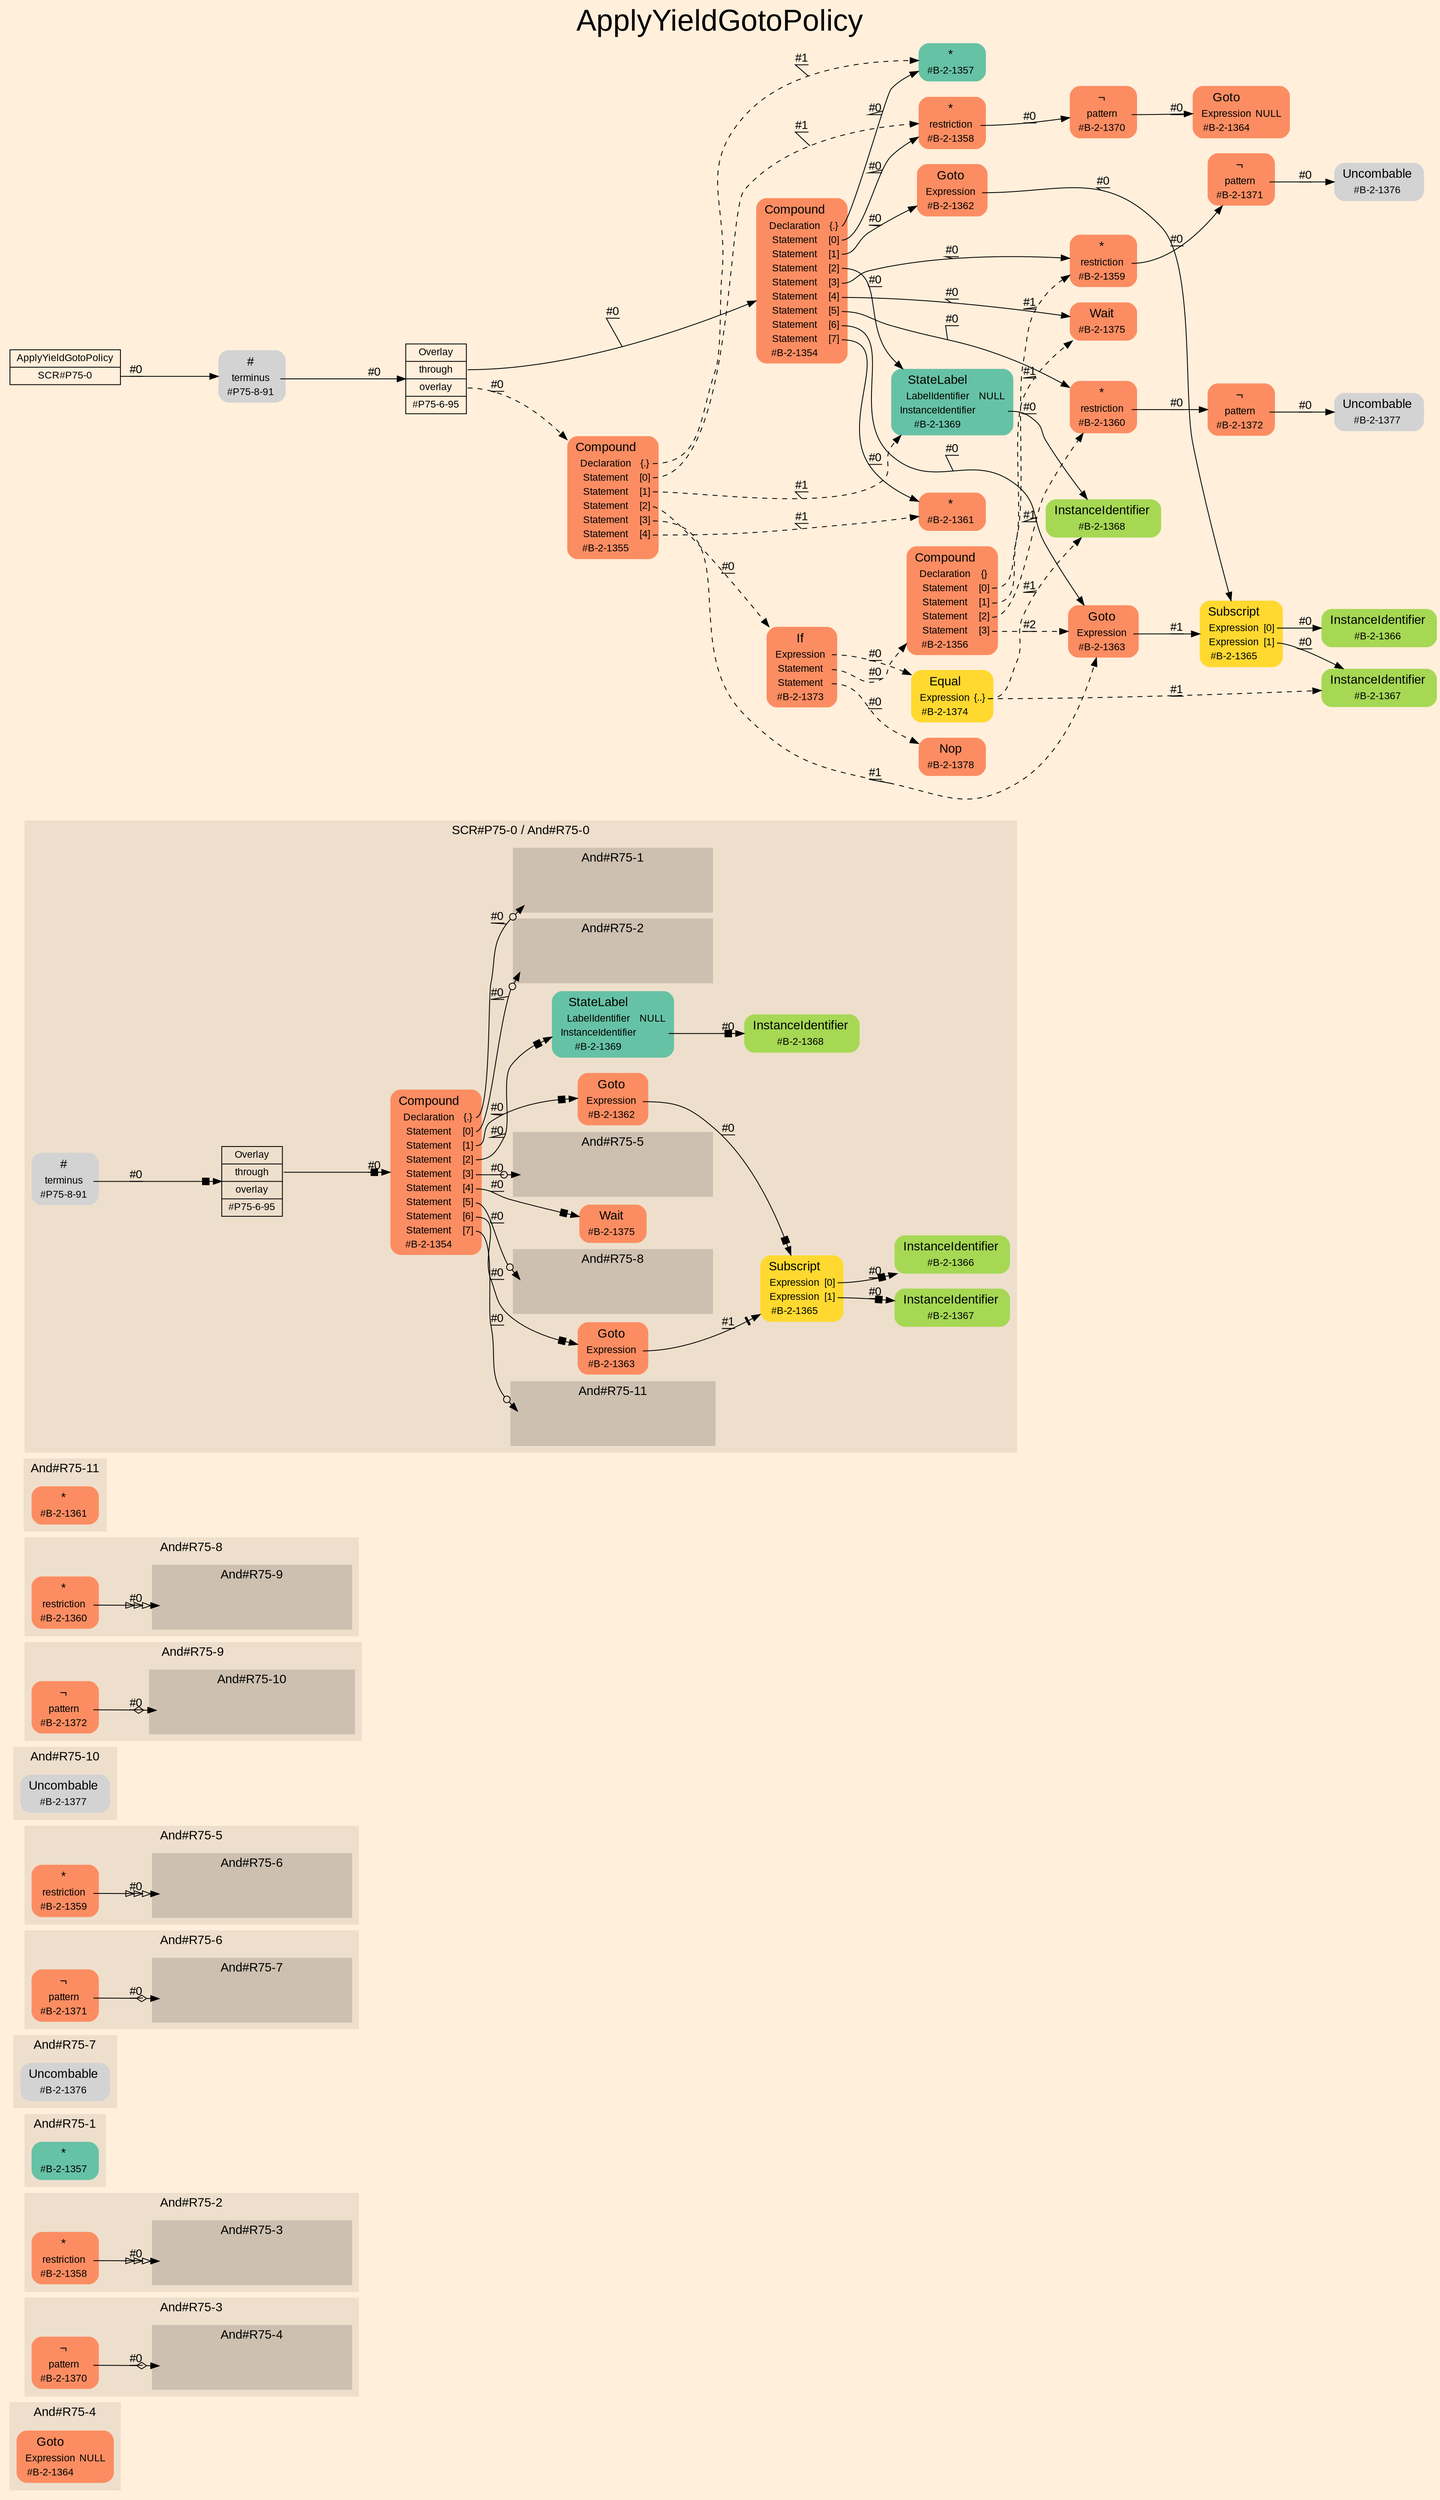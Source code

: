 digraph "ApplyYieldGotoPolicy" {
label = "ApplyYieldGotoPolicy"
labelloc = t
fontsize = "36"
graph [
    rankdir = "LR"
    ranksep = 0.3
    bgcolor = antiquewhite1
    color = black
    fontcolor = black
    fontname = "Arial"
];
node [
    fontname = "Arial"
];
edge [
    fontname = "Arial"
];

// -------------------- figure And#R75-4 --------------------
// -------- region And#R75-4 ----------
subgraph "clusterAnd#R75-4" {
    label = "And#R75-4"
    style = "filled"
    color = antiquewhite2
    fontsize = "15"
    // -------- block And#R75-4/#B-2-1364 ----------
    "And#R75-4/#B-2-1364" [
        shape = "plaintext"
        fillcolor = "/set28/2"
        label = <<TABLE BORDER="0" CELLBORDER="0" CELLSPACING="0">
         <TR><TD><FONT POINT-SIZE="15.0">Goto</FONT></TD><TD></TD></TR>
         <TR><TD>Expression</TD><TD PORT="port0">NULL</TD></TR>
         <TR><TD>#B-2-1364</TD><TD PORT="port1"></TD></TR>
        </TABLE>>
        style = "rounded,filled"
        fontsize = "12"
    ];
    
}


// -------------------- figure And#R75-3 --------------------
// -------- region And#R75-3 ----------
subgraph "clusterAnd#R75-3" {
    label = "And#R75-3"
    style = "filled"
    color = antiquewhite2
    fontsize = "15"
    // -------- block And#R75-3/#B-2-1370 ----------
    "And#R75-3/#B-2-1370" [
        shape = "plaintext"
        fillcolor = "/set28/2"
        label = <<TABLE BORDER="0" CELLBORDER="0" CELLSPACING="0">
         <TR><TD><FONT POINT-SIZE="15.0">¬</FONT></TD><TD></TD></TR>
         <TR><TD>pattern</TD><TD PORT="port0"></TD></TR>
         <TR><TD>#B-2-1370</TD><TD PORT="port1"></TD></TR>
        </TABLE>>
        style = "rounded,filled"
        fontsize = "12"
    ];
    
    "And#R75-3/#B-2-1370":port0 -> "And#R75-3/And#R75-4/#B-2-1364" [
        arrowhead="normalnoneodiamond"
        label = "#0"
        decorate = true
        color = black
        fontcolor = black
    ];
    
    // -------- region And#R75-3/And#R75-4 ----------
    subgraph "clusterAnd#R75-3/And#R75-4" {
        label = "And#R75-4"
        style = "filled"
        color = antiquewhite3
        fontsize = "15"
        // -------- block And#R75-3/And#R75-4/#B-2-1364 ----------
        "And#R75-3/And#R75-4/#B-2-1364" [
            shape = "none"
            style = "invisible"
        ];
        
    }
    
}


// -------------------- figure And#R75-2 --------------------
// -------- region And#R75-2 ----------
subgraph "clusterAnd#R75-2" {
    label = "And#R75-2"
    style = "filled"
    color = antiquewhite2
    fontsize = "15"
    // -------- block And#R75-2/#B-2-1358 ----------
    "And#R75-2/#B-2-1358" [
        shape = "plaintext"
        fillcolor = "/set28/2"
        label = <<TABLE BORDER="0" CELLBORDER="0" CELLSPACING="0">
         <TR><TD><FONT POINT-SIZE="15.0">*</FONT></TD><TD></TD></TR>
         <TR><TD>restriction</TD><TD PORT="port0"></TD></TR>
         <TR><TD>#B-2-1358</TD><TD PORT="port1"></TD></TR>
        </TABLE>>
        style = "rounded,filled"
        fontsize = "12"
    ];
    
    "And#R75-2/#B-2-1358":port0 -> "And#R75-2/And#R75-3/#B-2-1370" [
        arrowhead="normalonormalonormalonormal"
        label = "#0"
        decorate = true
        color = black
        fontcolor = black
    ];
    
    // -------- region And#R75-2/And#R75-3 ----------
    subgraph "clusterAnd#R75-2/And#R75-3" {
        label = "And#R75-3"
        style = "filled"
        color = antiquewhite3
        fontsize = "15"
        // -------- block And#R75-2/And#R75-3/#B-2-1370 ----------
        "And#R75-2/And#R75-3/#B-2-1370" [
            shape = "none"
            style = "invisible"
        ];
        
    }
    
}


// -------------------- figure And#R75-1 --------------------
// -------- region And#R75-1 ----------
subgraph "clusterAnd#R75-1" {
    label = "And#R75-1"
    style = "filled"
    color = antiquewhite2
    fontsize = "15"
    // -------- block And#R75-1/#B-2-1357 ----------
    "And#R75-1/#B-2-1357" [
        shape = "plaintext"
        fillcolor = "/set28/1"
        label = <<TABLE BORDER="0" CELLBORDER="0" CELLSPACING="0">
         <TR><TD><FONT POINT-SIZE="15.0">*</FONT></TD><TD></TD></TR>
         <TR><TD>#B-2-1357</TD><TD PORT="port0"></TD></TR>
        </TABLE>>
        style = "rounded,filled"
        fontsize = "12"
    ];
    
}


// -------------------- figure And#R75-7 --------------------
// -------- region And#R75-7 ----------
subgraph "clusterAnd#R75-7" {
    label = "And#R75-7"
    style = "filled"
    color = antiquewhite2
    fontsize = "15"
    // -------- block And#R75-7/#B-2-1376 ----------
    "And#R75-7/#B-2-1376" [
        shape = "plaintext"
        label = <<TABLE BORDER="0" CELLBORDER="0" CELLSPACING="0">
         <TR><TD><FONT POINT-SIZE="15.0">Uncombable</FONT></TD><TD></TD></TR>
         <TR><TD>#B-2-1376</TD><TD PORT="port0"></TD></TR>
        </TABLE>>
        style = "rounded,filled"
        fontsize = "12"
    ];
    
}


// -------------------- figure And#R75-6 --------------------
// -------- region And#R75-6 ----------
subgraph "clusterAnd#R75-6" {
    label = "And#R75-6"
    style = "filled"
    color = antiquewhite2
    fontsize = "15"
    // -------- block And#R75-6/#B-2-1371 ----------
    "And#R75-6/#B-2-1371" [
        shape = "plaintext"
        fillcolor = "/set28/2"
        label = <<TABLE BORDER="0" CELLBORDER="0" CELLSPACING="0">
         <TR><TD><FONT POINT-SIZE="15.0">¬</FONT></TD><TD></TD></TR>
         <TR><TD>pattern</TD><TD PORT="port0"></TD></TR>
         <TR><TD>#B-2-1371</TD><TD PORT="port1"></TD></TR>
        </TABLE>>
        style = "rounded,filled"
        fontsize = "12"
    ];
    
    "And#R75-6/#B-2-1371":port0 -> "And#R75-6/And#R75-7/#B-2-1376" [
        arrowhead="normalnoneodiamond"
        label = "#0"
        decorate = true
        color = black
        fontcolor = black
    ];
    
    // -------- region And#R75-6/And#R75-7 ----------
    subgraph "clusterAnd#R75-6/And#R75-7" {
        label = "And#R75-7"
        style = "filled"
        color = antiquewhite3
        fontsize = "15"
        // -------- block And#R75-6/And#R75-7/#B-2-1376 ----------
        "And#R75-6/And#R75-7/#B-2-1376" [
            shape = "none"
            style = "invisible"
        ];
        
    }
    
}


// -------------------- figure And#R75-5 --------------------
// -------- region And#R75-5 ----------
subgraph "clusterAnd#R75-5" {
    label = "And#R75-5"
    style = "filled"
    color = antiquewhite2
    fontsize = "15"
    // -------- block And#R75-5/#B-2-1359 ----------
    "And#R75-5/#B-2-1359" [
        shape = "plaintext"
        fillcolor = "/set28/2"
        label = <<TABLE BORDER="0" CELLBORDER="0" CELLSPACING="0">
         <TR><TD><FONT POINT-SIZE="15.0">*</FONT></TD><TD></TD></TR>
         <TR><TD>restriction</TD><TD PORT="port0"></TD></TR>
         <TR><TD>#B-2-1359</TD><TD PORT="port1"></TD></TR>
        </TABLE>>
        style = "rounded,filled"
        fontsize = "12"
    ];
    
    "And#R75-5/#B-2-1359":port0 -> "And#R75-5/And#R75-6/#B-2-1371" [
        arrowhead="normalonormalonormalonormal"
        label = "#0"
        decorate = true
        color = black
        fontcolor = black
    ];
    
    // -------- region And#R75-5/And#R75-6 ----------
    subgraph "clusterAnd#R75-5/And#R75-6" {
        label = "And#R75-6"
        style = "filled"
        color = antiquewhite3
        fontsize = "15"
        // -------- block And#R75-5/And#R75-6/#B-2-1371 ----------
        "And#R75-5/And#R75-6/#B-2-1371" [
            shape = "none"
            style = "invisible"
        ];
        
    }
    
}


// -------------------- figure And#R75-10 --------------------
// -------- region And#R75-10 ----------
subgraph "clusterAnd#R75-10" {
    label = "And#R75-10"
    style = "filled"
    color = antiquewhite2
    fontsize = "15"
    // -------- block And#R75-10/#B-2-1377 ----------
    "And#R75-10/#B-2-1377" [
        shape = "plaintext"
        label = <<TABLE BORDER="0" CELLBORDER="0" CELLSPACING="0">
         <TR><TD><FONT POINT-SIZE="15.0">Uncombable</FONT></TD><TD></TD></TR>
         <TR><TD>#B-2-1377</TD><TD PORT="port0"></TD></TR>
        </TABLE>>
        style = "rounded,filled"
        fontsize = "12"
    ];
    
}


// -------------------- figure And#R75-9 --------------------
// -------- region And#R75-9 ----------
subgraph "clusterAnd#R75-9" {
    label = "And#R75-9"
    style = "filled"
    color = antiquewhite2
    fontsize = "15"
    // -------- block And#R75-9/#B-2-1372 ----------
    "And#R75-9/#B-2-1372" [
        shape = "plaintext"
        fillcolor = "/set28/2"
        label = <<TABLE BORDER="0" CELLBORDER="0" CELLSPACING="0">
         <TR><TD><FONT POINT-SIZE="15.0">¬</FONT></TD><TD></TD></TR>
         <TR><TD>pattern</TD><TD PORT="port0"></TD></TR>
         <TR><TD>#B-2-1372</TD><TD PORT="port1"></TD></TR>
        </TABLE>>
        style = "rounded,filled"
        fontsize = "12"
    ];
    
    "And#R75-9/#B-2-1372":port0 -> "And#R75-9/And#R75-10/#B-2-1377" [
        arrowhead="normalnoneodiamond"
        label = "#0"
        decorate = true
        color = black
        fontcolor = black
    ];
    
    // -------- region And#R75-9/And#R75-10 ----------
    subgraph "clusterAnd#R75-9/And#R75-10" {
        label = "And#R75-10"
        style = "filled"
        color = antiquewhite3
        fontsize = "15"
        // -------- block And#R75-9/And#R75-10/#B-2-1377 ----------
        "And#R75-9/And#R75-10/#B-2-1377" [
            shape = "none"
            style = "invisible"
        ];
        
    }
    
}


// -------------------- figure And#R75-8 --------------------
// -------- region And#R75-8 ----------
subgraph "clusterAnd#R75-8" {
    label = "And#R75-8"
    style = "filled"
    color = antiquewhite2
    fontsize = "15"
    // -------- block And#R75-8/#B-2-1360 ----------
    "And#R75-8/#B-2-1360" [
        shape = "plaintext"
        fillcolor = "/set28/2"
        label = <<TABLE BORDER="0" CELLBORDER="0" CELLSPACING="0">
         <TR><TD><FONT POINT-SIZE="15.0">*</FONT></TD><TD></TD></TR>
         <TR><TD>restriction</TD><TD PORT="port0"></TD></TR>
         <TR><TD>#B-2-1360</TD><TD PORT="port1"></TD></TR>
        </TABLE>>
        style = "rounded,filled"
        fontsize = "12"
    ];
    
    "And#R75-8/#B-2-1360":port0 -> "And#R75-8/And#R75-9/#B-2-1372" [
        arrowhead="normalonormalonormalonormal"
        label = "#0"
        decorate = true
        color = black
        fontcolor = black
    ];
    
    // -------- region And#R75-8/And#R75-9 ----------
    subgraph "clusterAnd#R75-8/And#R75-9" {
        label = "And#R75-9"
        style = "filled"
        color = antiquewhite3
        fontsize = "15"
        // -------- block And#R75-8/And#R75-9/#B-2-1372 ----------
        "And#R75-8/And#R75-9/#B-2-1372" [
            shape = "none"
            style = "invisible"
        ];
        
    }
    
}


// -------------------- figure And#R75-11 --------------------
// -------- region And#R75-11 ----------
subgraph "clusterAnd#R75-11" {
    label = "And#R75-11"
    style = "filled"
    color = antiquewhite2
    fontsize = "15"
    // -------- block And#R75-11/#B-2-1361 ----------
    "And#R75-11/#B-2-1361" [
        shape = "plaintext"
        fillcolor = "/set28/2"
        label = <<TABLE BORDER="0" CELLBORDER="0" CELLSPACING="0">
         <TR><TD><FONT POINT-SIZE="15.0">*</FONT></TD><TD></TD></TR>
         <TR><TD>#B-2-1361</TD><TD PORT="port0"></TD></TR>
        </TABLE>>
        style = "rounded,filled"
        fontsize = "12"
    ];
    
}


// -------------------- figure And#R75-0 --------------------
// -------- region And#R75-0 ----------
subgraph "clusterAnd#R75-0" {
    label = "SCR#P75-0 / And#R75-0"
    style = "filled"
    color = antiquewhite2
    fontsize = "15"
    // -------- block And#R75-0/#B-2-1354 ----------
    "And#R75-0/#B-2-1354" [
        shape = "plaintext"
        fillcolor = "/set28/2"
        label = <<TABLE BORDER="0" CELLBORDER="0" CELLSPACING="0">
         <TR><TD><FONT POINT-SIZE="15.0">Compound</FONT></TD><TD></TD></TR>
         <TR><TD>Declaration</TD><TD PORT="port0">{.}</TD></TR>
         <TR><TD>Statement</TD><TD PORT="port1">[0]</TD></TR>
         <TR><TD>Statement</TD><TD PORT="port2">[1]</TD></TR>
         <TR><TD>Statement</TD><TD PORT="port3">[2]</TD></TR>
         <TR><TD>Statement</TD><TD PORT="port4">[3]</TD></TR>
         <TR><TD>Statement</TD><TD PORT="port5">[4]</TD></TR>
         <TR><TD>Statement</TD><TD PORT="port6">[5]</TD></TR>
         <TR><TD>Statement</TD><TD PORT="port7">[6]</TD></TR>
         <TR><TD>Statement</TD><TD PORT="port8">[7]</TD></TR>
         <TR><TD>#B-2-1354</TD><TD PORT="port9"></TD></TR>
        </TABLE>>
        style = "rounded,filled"
        fontsize = "12"
    ];
    
    "And#R75-0/#B-2-1354":port0 -> "And#R75-0/And#R75-1/#B-2-1357" [
        arrowhead="normalnoneodot"
        label = "#0"
        decorate = true
        color = black
        fontcolor = black
    ];
    
    "And#R75-0/#B-2-1354":port1 -> "And#R75-0/And#R75-2/#B-2-1358" [
        arrowhead="normalnoneodot"
        label = "#0"
        decorate = true
        color = black
        fontcolor = black
    ];
    
    "And#R75-0/#B-2-1354":port2 -> "And#R75-0/#B-2-1362" [
        arrowhead="normalnonebox"
        label = "#0"
        decorate = true
        color = black
        fontcolor = black
    ];
    
    "And#R75-0/#B-2-1354":port3 -> "And#R75-0/#B-2-1369" [
        arrowhead="normalnonebox"
        label = "#0"
        decorate = true
        color = black
        fontcolor = black
    ];
    
    "And#R75-0/#B-2-1354":port4 -> "And#R75-0/And#R75-5/#B-2-1359" [
        arrowhead="normalnoneodot"
        label = "#0"
        decorate = true
        color = black
        fontcolor = black
    ];
    
    "And#R75-0/#B-2-1354":port5 -> "And#R75-0/#B-2-1375" [
        arrowhead="normalnonebox"
        label = "#0"
        decorate = true
        color = black
        fontcolor = black
    ];
    
    "And#R75-0/#B-2-1354":port6 -> "And#R75-0/And#R75-8/#B-2-1360" [
        arrowhead="normalnoneodot"
        label = "#0"
        decorate = true
        color = black
        fontcolor = black
    ];
    
    "And#R75-0/#B-2-1354":port7 -> "And#R75-0/#B-2-1363" [
        arrowhead="normalnonebox"
        label = "#0"
        decorate = true
        color = black
        fontcolor = black
    ];
    
    "And#R75-0/#B-2-1354":port8 -> "And#R75-0/And#R75-11/#B-2-1361" [
        arrowhead="normalnoneodot"
        label = "#0"
        decorate = true
        color = black
        fontcolor = black
    ];
    
    // -------- block And#R75-0/#B-2-1362 ----------
    "And#R75-0/#B-2-1362" [
        shape = "plaintext"
        fillcolor = "/set28/2"
        label = <<TABLE BORDER="0" CELLBORDER="0" CELLSPACING="0">
         <TR><TD><FONT POINT-SIZE="15.0">Goto</FONT></TD><TD></TD></TR>
         <TR><TD>Expression</TD><TD PORT="port0"></TD></TR>
         <TR><TD>#B-2-1362</TD><TD PORT="port1"></TD></TR>
        </TABLE>>
        style = "rounded,filled"
        fontsize = "12"
    ];
    
    "And#R75-0/#B-2-1362":port0 -> "And#R75-0/#B-2-1365" [
        arrowhead="normalnonebox"
        label = "#0"
        decorate = true
        color = black
        fontcolor = black
    ];
    
    // -------- block And#R75-0/#B-2-1363 ----------
    "And#R75-0/#B-2-1363" [
        shape = "plaintext"
        fillcolor = "/set28/2"
        label = <<TABLE BORDER="0" CELLBORDER="0" CELLSPACING="0">
         <TR><TD><FONT POINT-SIZE="15.0">Goto</FONT></TD><TD></TD></TR>
         <TR><TD>Expression</TD><TD PORT="port0"></TD></TR>
         <TR><TD>#B-2-1363</TD><TD PORT="port1"></TD></TR>
        </TABLE>>
        style = "rounded,filled"
        fontsize = "12"
    ];
    
    "And#R75-0/#B-2-1363":port0 -> "And#R75-0/#B-2-1365" [
        arrowhead="normalnonetee"
        label = "#1"
        decorate = true
        color = black
        fontcolor = black
    ];
    
    // -------- block And#R75-0/#B-2-1365 ----------
    "And#R75-0/#B-2-1365" [
        shape = "plaintext"
        fillcolor = "/set28/6"
        label = <<TABLE BORDER="0" CELLBORDER="0" CELLSPACING="0">
         <TR><TD><FONT POINT-SIZE="15.0">Subscript</FONT></TD><TD></TD></TR>
         <TR><TD>Expression</TD><TD PORT="port0">[0]</TD></TR>
         <TR><TD>Expression</TD><TD PORT="port1">[1]</TD></TR>
         <TR><TD>#B-2-1365</TD><TD PORT="port2"></TD></TR>
        </TABLE>>
        style = "rounded,filled"
        fontsize = "12"
    ];
    
    "And#R75-0/#B-2-1365":port0 -> "And#R75-0/#B-2-1366" [
        arrowhead="normalnonebox"
        label = "#0"
        decorate = true
        color = black
        fontcolor = black
    ];
    
    "And#R75-0/#B-2-1365":port1 -> "And#R75-0/#B-2-1367" [
        arrowhead="normalnonebox"
        label = "#0"
        decorate = true
        color = black
        fontcolor = black
    ];
    
    // -------- block And#R75-0/#B-2-1366 ----------
    "And#R75-0/#B-2-1366" [
        shape = "plaintext"
        fillcolor = "/set28/5"
        label = <<TABLE BORDER="0" CELLBORDER="0" CELLSPACING="0">
         <TR><TD><FONT POINT-SIZE="15.0">InstanceIdentifier</FONT></TD><TD></TD></TR>
         <TR><TD>#B-2-1366</TD><TD PORT="port0"></TD></TR>
        </TABLE>>
        style = "rounded,filled"
        fontsize = "12"
    ];
    
    // -------- block And#R75-0/#B-2-1367 ----------
    "And#R75-0/#B-2-1367" [
        shape = "plaintext"
        fillcolor = "/set28/5"
        label = <<TABLE BORDER="0" CELLBORDER="0" CELLSPACING="0">
         <TR><TD><FONT POINT-SIZE="15.0">InstanceIdentifier</FONT></TD><TD></TD></TR>
         <TR><TD>#B-2-1367</TD><TD PORT="port0"></TD></TR>
        </TABLE>>
        style = "rounded,filled"
        fontsize = "12"
    ];
    
    // -------- block And#R75-0/#B-2-1368 ----------
    "And#R75-0/#B-2-1368" [
        shape = "plaintext"
        fillcolor = "/set28/5"
        label = <<TABLE BORDER="0" CELLBORDER="0" CELLSPACING="0">
         <TR><TD><FONT POINT-SIZE="15.0">InstanceIdentifier</FONT></TD><TD></TD></TR>
         <TR><TD>#B-2-1368</TD><TD PORT="port0"></TD></TR>
        </TABLE>>
        style = "rounded,filled"
        fontsize = "12"
    ];
    
    // -------- block And#R75-0/#B-2-1369 ----------
    "And#R75-0/#B-2-1369" [
        shape = "plaintext"
        fillcolor = "/set28/1"
        label = <<TABLE BORDER="0" CELLBORDER="0" CELLSPACING="0">
         <TR><TD><FONT POINT-SIZE="15.0">StateLabel</FONT></TD><TD></TD></TR>
         <TR><TD>LabelIdentifier</TD><TD PORT="port0">NULL</TD></TR>
         <TR><TD>InstanceIdentifier</TD><TD PORT="port1"></TD></TR>
         <TR><TD>#B-2-1369</TD><TD PORT="port2"></TD></TR>
        </TABLE>>
        style = "rounded,filled"
        fontsize = "12"
    ];
    
    "And#R75-0/#B-2-1369":port1 -> "And#R75-0/#B-2-1368" [
        arrowhead="normalnonebox"
        label = "#0"
        decorate = true
        color = black
        fontcolor = black
    ];
    
    // -------- block And#R75-0/#B-2-1375 ----------
    "And#R75-0/#B-2-1375" [
        shape = "plaintext"
        fillcolor = "/set28/2"
        label = <<TABLE BORDER="0" CELLBORDER="0" CELLSPACING="0">
         <TR><TD><FONT POINT-SIZE="15.0">Wait</FONT></TD><TD></TD></TR>
         <TR><TD>#B-2-1375</TD><TD PORT="port0"></TD></TR>
        </TABLE>>
        style = "rounded,filled"
        fontsize = "12"
    ];
    
    // -------- block And#R75-0/#P75-6-95 ----------
    "And#R75-0/#P75-6-95" [
        shape = "record"
        fillcolor = antiquewhite2
        label = "<fixed> Overlay | <port0> through | <port1> overlay | <port2> #P75-6-95"
        style = "filled"
        fontsize = "12"
        color = black
        fontcolor = black
    ];
    
    "And#R75-0/#P75-6-95":port0 -> "And#R75-0/#B-2-1354" [
        arrowhead="normalnonebox"
        label = "#0"
        decorate = true
        color = black
        fontcolor = black
    ];
    
    // -------- block And#R75-0/#P75-8-91 ----------
    "And#R75-0/#P75-8-91" [
        shape = "plaintext"
        label = <<TABLE BORDER="0" CELLBORDER="0" CELLSPACING="0">
         <TR><TD><FONT POINT-SIZE="15.0">#</FONT></TD><TD></TD></TR>
         <TR><TD>terminus</TD><TD PORT="port0"></TD></TR>
         <TR><TD>#P75-8-91</TD><TD PORT="port1"></TD></TR>
        </TABLE>>
        style = "rounded,filled"
        fontsize = "12"
    ];
    
    "And#R75-0/#P75-8-91":port0 -> "And#R75-0/#P75-6-95" [
        arrowhead="normalnonebox"
        label = "#0"
        decorate = true
        color = black
        fontcolor = black
    ];
    
    // -------- region And#R75-0/And#R75-1 ----------
    subgraph "clusterAnd#R75-0/And#R75-1" {
        label = "And#R75-1"
        style = "filled"
        color = antiquewhite3
        fontsize = "15"
        // -------- block And#R75-0/And#R75-1/#B-2-1357 ----------
        "And#R75-0/And#R75-1/#B-2-1357" [
            shape = "none"
            style = "invisible"
        ];
        
    }
    
    // -------- region And#R75-0/And#R75-2 ----------
    subgraph "clusterAnd#R75-0/And#R75-2" {
        label = "And#R75-2"
        style = "filled"
        color = antiquewhite3
        fontsize = "15"
        // -------- block And#R75-0/And#R75-2/#B-2-1358 ----------
        "And#R75-0/And#R75-2/#B-2-1358" [
            shape = "none"
            style = "invisible"
        ];
        
    }
    
    // -------- region And#R75-0/And#R75-5 ----------
    subgraph "clusterAnd#R75-0/And#R75-5" {
        label = "And#R75-5"
        style = "filled"
        color = antiquewhite3
        fontsize = "15"
        // -------- block And#R75-0/And#R75-5/#B-2-1359 ----------
        "And#R75-0/And#R75-5/#B-2-1359" [
            shape = "none"
            style = "invisible"
        ];
        
    }
    
    // -------- region And#R75-0/And#R75-8 ----------
    subgraph "clusterAnd#R75-0/And#R75-8" {
        label = "And#R75-8"
        style = "filled"
        color = antiquewhite3
        fontsize = "15"
        // -------- block And#R75-0/And#R75-8/#B-2-1360 ----------
        "And#R75-0/And#R75-8/#B-2-1360" [
            shape = "none"
            style = "invisible"
        ];
        
    }
    
    // -------- region And#R75-0/And#R75-11 ----------
    subgraph "clusterAnd#R75-0/And#R75-11" {
        label = "And#R75-11"
        style = "filled"
        color = antiquewhite3
        fontsize = "15"
        // -------- block And#R75-0/And#R75-11/#B-2-1361 ----------
        "And#R75-0/And#R75-11/#B-2-1361" [
            shape = "none"
            style = "invisible"
        ];
        
    }
    
}


// -------------------- transformation figure --------------------
// -------- block CR#P75-0 ----------
"CR#P75-0" [
    shape = "record"
    fillcolor = antiquewhite1
    label = "<fixed> ApplyYieldGotoPolicy | <port0> SCR#P75-0"
    style = "filled"
    fontsize = "12"
    color = black
    fontcolor = black
];

"CR#P75-0":port0 -> "#P75-8-91" [
    label = "#0"
    decorate = true
    color = black
    fontcolor = black
];

// -------- block #P75-8-91 ----------
"#P75-8-91" [
    shape = "plaintext"
    label = <<TABLE BORDER="0" CELLBORDER="0" CELLSPACING="0">
     <TR><TD><FONT POINT-SIZE="15.0">#</FONT></TD><TD></TD></TR>
     <TR><TD>terminus</TD><TD PORT="port0"></TD></TR>
     <TR><TD>#P75-8-91</TD><TD PORT="port1"></TD></TR>
    </TABLE>>
    style = "rounded,filled"
    fontsize = "12"
];

"#P75-8-91":port0 -> "#P75-6-95" [
    label = "#0"
    decorate = true
    color = black
    fontcolor = black
];

// -------- block #P75-6-95 ----------
"#P75-6-95" [
    shape = "record"
    fillcolor = antiquewhite1
    label = "<fixed> Overlay | <port0> through | <port1> overlay | <port2> #P75-6-95"
    style = "filled"
    fontsize = "12"
    color = black
    fontcolor = black
];

"#P75-6-95":port0 -> "#B-2-1354" [
    label = "#0"
    decorate = true
    color = black
    fontcolor = black
];

"#P75-6-95":port1 -> "#B-2-1355" [
    style="dashed"
    label = "#0"
    decorate = true
    color = black
    fontcolor = black
];

// -------- block #B-2-1354 ----------
"#B-2-1354" [
    shape = "plaintext"
    fillcolor = "/set28/2"
    label = <<TABLE BORDER="0" CELLBORDER="0" CELLSPACING="0">
     <TR><TD><FONT POINT-SIZE="15.0">Compound</FONT></TD><TD></TD></TR>
     <TR><TD>Declaration</TD><TD PORT="port0">{.}</TD></TR>
     <TR><TD>Statement</TD><TD PORT="port1">[0]</TD></TR>
     <TR><TD>Statement</TD><TD PORT="port2">[1]</TD></TR>
     <TR><TD>Statement</TD><TD PORT="port3">[2]</TD></TR>
     <TR><TD>Statement</TD><TD PORT="port4">[3]</TD></TR>
     <TR><TD>Statement</TD><TD PORT="port5">[4]</TD></TR>
     <TR><TD>Statement</TD><TD PORT="port6">[5]</TD></TR>
     <TR><TD>Statement</TD><TD PORT="port7">[6]</TD></TR>
     <TR><TD>Statement</TD><TD PORT="port8">[7]</TD></TR>
     <TR><TD>#B-2-1354</TD><TD PORT="port9"></TD></TR>
    </TABLE>>
    style = "rounded,filled"
    fontsize = "12"
];

"#B-2-1354":port0 -> "#B-2-1357" [
    label = "#0"
    decorate = true
    color = black
    fontcolor = black
];

"#B-2-1354":port1 -> "#B-2-1358" [
    label = "#0"
    decorate = true
    color = black
    fontcolor = black
];

"#B-2-1354":port2 -> "#B-2-1362" [
    label = "#0"
    decorate = true
    color = black
    fontcolor = black
];

"#B-2-1354":port3 -> "#B-2-1369" [
    label = "#0"
    decorate = true
    color = black
    fontcolor = black
];

"#B-2-1354":port4 -> "#B-2-1359" [
    label = "#0"
    decorate = true
    color = black
    fontcolor = black
];

"#B-2-1354":port5 -> "#B-2-1375" [
    label = "#0"
    decorate = true
    color = black
    fontcolor = black
];

"#B-2-1354":port6 -> "#B-2-1360" [
    label = "#0"
    decorate = true
    color = black
    fontcolor = black
];

"#B-2-1354":port7 -> "#B-2-1363" [
    label = "#0"
    decorate = true
    color = black
    fontcolor = black
];

"#B-2-1354":port8 -> "#B-2-1361" [
    label = "#0"
    decorate = true
    color = black
    fontcolor = black
];

// -------- block #B-2-1357 ----------
"#B-2-1357" [
    shape = "plaintext"
    fillcolor = "/set28/1"
    label = <<TABLE BORDER="0" CELLBORDER="0" CELLSPACING="0">
     <TR><TD><FONT POINT-SIZE="15.0">*</FONT></TD><TD></TD></TR>
     <TR><TD>#B-2-1357</TD><TD PORT="port0"></TD></TR>
    </TABLE>>
    style = "rounded,filled"
    fontsize = "12"
];

// -------- block #B-2-1358 ----------
"#B-2-1358" [
    shape = "plaintext"
    fillcolor = "/set28/2"
    label = <<TABLE BORDER="0" CELLBORDER="0" CELLSPACING="0">
     <TR><TD><FONT POINT-SIZE="15.0">*</FONT></TD><TD></TD></TR>
     <TR><TD>restriction</TD><TD PORT="port0"></TD></TR>
     <TR><TD>#B-2-1358</TD><TD PORT="port1"></TD></TR>
    </TABLE>>
    style = "rounded,filled"
    fontsize = "12"
];

"#B-2-1358":port0 -> "#B-2-1370" [
    label = "#0"
    decorate = true
    color = black
    fontcolor = black
];

// -------- block #B-2-1370 ----------
"#B-2-1370" [
    shape = "plaintext"
    fillcolor = "/set28/2"
    label = <<TABLE BORDER="0" CELLBORDER="0" CELLSPACING="0">
     <TR><TD><FONT POINT-SIZE="15.0">¬</FONT></TD><TD></TD></TR>
     <TR><TD>pattern</TD><TD PORT="port0"></TD></TR>
     <TR><TD>#B-2-1370</TD><TD PORT="port1"></TD></TR>
    </TABLE>>
    style = "rounded,filled"
    fontsize = "12"
];

"#B-2-1370":port0 -> "#B-2-1364" [
    label = "#0"
    decorate = true
    color = black
    fontcolor = black
];

// -------- block #B-2-1364 ----------
"#B-2-1364" [
    shape = "plaintext"
    fillcolor = "/set28/2"
    label = <<TABLE BORDER="0" CELLBORDER="0" CELLSPACING="0">
     <TR><TD><FONT POINT-SIZE="15.0">Goto</FONT></TD><TD></TD></TR>
     <TR><TD>Expression</TD><TD PORT="port0">NULL</TD></TR>
     <TR><TD>#B-2-1364</TD><TD PORT="port1"></TD></TR>
    </TABLE>>
    style = "rounded,filled"
    fontsize = "12"
];

// -------- block #B-2-1362 ----------
"#B-2-1362" [
    shape = "plaintext"
    fillcolor = "/set28/2"
    label = <<TABLE BORDER="0" CELLBORDER="0" CELLSPACING="0">
     <TR><TD><FONT POINT-SIZE="15.0">Goto</FONT></TD><TD></TD></TR>
     <TR><TD>Expression</TD><TD PORT="port0"></TD></TR>
     <TR><TD>#B-2-1362</TD><TD PORT="port1"></TD></TR>
    </TABLE>>
    style = "rounded,filled"
    fontsize = "12"
];

"#B-2-1362":port0 -> "#B-2-1365" [
    label = "#0"
    decorate = true
    color = black
    fontcolor = black
];

// -------- block #B-2-1365 ----------
"#B-2-1365" [
    shape = "plaintext"
    fillcolor = "/set28/6"
    label = <<TABLE BORDER="0" CELLBORDER="0" CELLSPACING="0">
     <TR><TD><FONT POINT-SIZE="15.0">Subscript</FONT></TD><TD></TD></TR>
     <TR><TD>Expression</TD><TD PORT="port0">[0]</TD></TR>
     <TR><TD>Expression</TD><TD PORT="port1">[1]</TD></TR>
     <TR><TD>#B-2-1365</TD><TD PORT="port2"></TD></TR>
    </TABLE>>
    style = "rounded,filled"
    fontsize = "12"
];

"#B-2-1365":port0 -> "#B-2-1366" [
    label = "#0"
    decorate = true
    color = black
    fontcolor = black
];

"#B-2-1365":port1 -> "#B-2-1367" [
    label = "#0"
    decorate = true
    color = black
    fontcolor = black
];

// -------- block #B-2-1366 ----------
"#B-2-1366" [
    shape = "plaintext"
    fillcolor = "/set28/5"
    label = <<TABLE BORDER="0" CELLBORDER="0" CELLSPACING="0">
     <TR><TD><FONT POINT-SIZE="15.0">InstanceIdentifier</FONT></TD><TD></TD></TR>
     <TR><TD>#B-2-1366</TD><TD PORT="port0"></TD></TR>
    </TABLE>>
    style = "rounded,filled"
    fontsize = "12"
];

// -------- block #B-2-1367 ----------
"#B-2-1367" [
    shape = "plaintext"
    fillcolor = "/set28/5"
    label = <<TABLE BORDER="0" CELLBORDER="0" CELLSPACING="0">
     <TR><TD><FONT POINT-SIZE="15.0">InstanceIdentifier</FONT></TD><TD></TD></TR>
     <TR><TD>#B-2-1367</TD><TD PORT="port0"></TD></TR>
    </TABLE>>
    style = "rounded,filled"
    fontsize = "12"
];

// -------- block #B-2-1369 ----------
"#B-2-1369" [
    shape = "plaintext"
    fillcolor = "/set28/1"
    label = <<TABLE BORDER="0" CELLBORDER="0" CELLSPACING="0">
     <TR><TD><FONT POINT-SIZE="15.0">StateLabel</FONT></TD><TD></TD></TR>
     <TR><TD>LabelIdentifier</TD><TD PORT="port0">NULL</TD></TR>
     <TR><TD>InstanceIdentifier</TD><TD PORT="port1"></TD></TR>
     <TR><TD>#B-2-1369</TD><TD PORT="port2"></TD></TR>
    </TABLE>>
    style = "rounded,filled"
    fontsize = "12"
];

"#B-2-1369":port1 -> "#B-2-1368" [
    label = "#0"
    decorate = true
    color = black
    fontcolor = black
];

// -------- block #B-2-1368 ----------
"#B-2-1368" [
    shape = "plaintext"
    fillcolor = "/set28/5"
    label = <<TABLE BORDER="0" CELLBORDER="0" CELLSPACING="0">
     <TR><TD><FONT POINT-SIZE="15.0">InstanceIdentifier</FONT></TD><TD></TD></TR>
     <TR><TD>#B-2-1368</TD><TD PORT="port0"></TD></TR>
    </TABLE>>
    style = "rounded,filled"
    fontsize = "12"
];

// -------- block #B-2-1359 ----------
"#B-2-1359" [
    shape = "plaintext"
    fillcolor = "/set28/2"
    label = <<TABLE BORDER="0" CELLBORDER="0" CELLSPACING="0">
     <TR><TD><FONT POINT-SIZE="15.0">*</FONT></TD><TD></TD></TR>
     <TR><TD>restriction</TD><TD PORT="port0"></TD></TR>
     <TR><TD>#B-2-1359</TD><TD PORT="port1"></TD></TR>
    </TABLE>>
    style = "rounded,filled"
    fontsize = "12"
];

"#B-2-1359":port0 -> "#B-2-1371" [
    label = "#0"
    decorate = true
    color = black
    fontcolor = black
];

// -------- block #B-2-1371 ----------
"#B-2-1371" [
    shape = "plaintext"
    fillcolor = "/set28/2"
    label = <<TABLE BORDER="0" CELLBORDER="0" CELLSPACING="0">
     <TR><TD><FONT POINT-SIZE="15.0">¬</FONT></TD><TD></TD></TR>
     <TR><TD>pattern</TD><TD PORT="port0"></TD></TR>
     <TR><TD>#B-2-1371</TD><TD PORT="port1"></TD></TR>
    </TABLE>>
    style = "rounded,filled"
    fontsize = "12"
];

"#B-2-1371":port0 -> "#B-2-1376" [
    label = "#0"
    decorate = true
    color = black
    fontcolor = black
];

// -------- block #B-2-1376 ----------
"#B-2-1376" [
    shape = "plaintext"
    label = <<TABLE BORDER="0" CELLBORDER="0" CELLSPACING="0">
     <TR><TD><FONT POINT-SIZE="15.0">Uncombable</FONT></TD><TD></TD></TR>
     <TR><TD>#B-2-1376</TD><TD PORT="port0"></TD></TR>
    </TABLE>>
    style = "rounded,filled"
    fontsize = "12"
];

// -------- block #B-2-1375 ----------
"#B-2-1375" [
    shape = "plaintext"
    fillcolor = "/set28/2"
    label = <<TABLE BORDER="0" CELLBORDER="0" CELLSPACING="0">
     <TR><TD><FONT POINT-SIZE="15.0">Wait</FONT></TD><TD></TD></TR>
     <TR><TD>#B-2-1375</TD><TD PORT="port0"></TD></TR>
    </TABLE>>
    style = "rounded,filled"
    fontsize = "12"
];

// -------- block #B-2-1360 ----------
"#B-2-1360" [
    shape = "plaintext"
    fillcolor = "/set28/2"
    label = <<TABLE BORDER="0" CELLBORDER="0" CELLSPACING="0">
     <TR><TD><FONT POINT-SIZE="15.0">*</FONT></TD><TD></TD></TR>
     <TR><TD>restriction</TD><TD PORT="port0"></TD></TR>
     <TR><TD>#B-2-1360</TD><TD PORT="port1"></TD></TR>
    </TABLE>>
    style = "rounded,filled"
    fontsize = "12"
];

"#B-2-1360":port0 -> "#B-2-1372" [
    label = "#0"
    decorate = true
    color = black
    fontcolor = black
];

// -------- block #B-2-1372 ----------
"#B-2-1372" [
    shape = "plaintext"
    fillcolor = "/set28/2"
    label = <<TABLE BORDER="0" CELLBORDER="0" CELLSPACING="0">
     <TR><TD><FONT POINT-SIZE="15.0">¬</FONT></TD><TD></TD></TR>
     <TR><TD>pattern</TD><TD PORT="port0"></TD></TR>
     <TR><TD>#B-2-1372</TD><TD PORT="port1"></TD></TR>
    </TABLE>>
    style = "rounded,filled"
    fontsize = "12"
];

"#B-2-1372":port0 -> "#B-2-1377" [
    label = "#0"
    decorate = true
    color = black
    fontcolor = black
];

// -------- block #B-2-1377 ----------
"#B-2-1377" [
    shape = "plaintext"
    label = <<TABLE BORDER="0" CELLBORDER="0" CELLSPACING="0">
     <TR><TD><FONT POINT-SIZE="15.0">Uncombable</FONT></TD><TD></TD></TR>
     <TR><TD>#B-2-1377</TD><TD PORT="port0"></TD></TR>
    </TABLE>>
    style = "rounded,filled"
    fontsize = "12"
];

// -------- block #B-2-1363 ----------
"#B-2-1363" [
    shape = "plaintext"
    fillcolor = "/set28/2"
    label = <<TABLE BORDER="0" CELLBORDER="0" CELLSPACING="0">
     <TR><TD><FONT POINT-SIZE="15.0">Goto</FONT></TD><TD></TD></TR>
     <TR><TD>Expression</TD><TD PORT="port0"></TD></TR>
     <TR><TD>#B-2-1363</TD><TD PORT="port1"></TD></TR>
    </TABLE>>
    style = "rounded,filled"
    fontsize = "12"
];

"#B-2-1363":port0 -> "#B-2-1365" [
    label = "#1"
    decorate = true
    color = black
    fontcolor = black
];

// -------- block #B-2-1361 ----------
"#B-2-1361" [
    shape = "plaintext"
    fillcolor = "/set28/2"
    label = <<TABLE BORDER="0" CELLBORDER="0" CELLSPACING="0">
     <TR><TD><FONT POINT-SIZE="15.0">*</FONT></TD><TD></TD></TR>
     <TR><TD>#B-2-1361</TD><TD PORT="port0"></TD></TR>
    </TABLE>>
    style = "rounded,filled"
    fontsize = "12"
];

// -------- block #B-2-1355 ----------
"#B-2-1355" [
    shape = "plaintext"
    fillcolor = "/set28/2"
    label = <<TABLE BORDER="0" CELLBORDER="0" CELLSPACING="0">
     <TR><TD><FONT POINT-SIZE="15.0">Compound</FONT></TD><TD></TD></TR>
     <TR><TD>Declaration</TD><TD PORT="port0">{.}</TD></TR>
     <TR><TD>Statement</TD><TD PORT="port1">[0]</TD></TR>
     <TR><TD>Statement</TD><TD PORT="port2">[1]</TD></TR>
     <TR><TD>Statement</TD><TD PORT="port3">[2]</TD></TR>
     <TR><TD>Statement</TD><TD PORT="port4">[3]</TD></TR>
     <TR><TD>Statement</TD><TD PORT="port5">[4]</TD></TR>
     <TR><TD>#B-2-1355</TD><TD PORT="port6"></TD></TR>
    </TABLE>>
    style = "rounded,filled"
    fontsize = "12"
];

"#B-2-1355":port0 -> "#B-2-1357" [
    style="dashed"
    label = "#1"
    decorate = true
    color = black
    fontcolor = black
];

"#B-2-1355":port1 -> "#B-2-1358" [
    style="dashed"
    label = "#1"
    decorate = true
    color = black
    fontcolor = black
];

"#B-2-1355":port2 -> "#B-2-1369" [
    style="dashed"
    label = "#1"
    decorate = true
    color = black
    fontcolor = black
];

"#B-2-1355":port3 -> "#B-2-1373" [
    style="dashed"
    label = "#0"
    decorate = true
    color = black
    fontcolor = black
];

"#B-2-1355":port4 -> "#B-2-1363" [
    style="dashed"
    label = "#1"
    decorate = true
    color = black
    fontcolor = black
];

"#B-2-1355":port5 -> "#B-2-1361" [
    style="dashed"
    label = "#1"
    decorate = true
    color = black
    fontcolor = black
];

// -------- block #B-2-1373 ----------
"#B-2-1373" [
    shape = "plaintext"
    fillcolor = "/set28/2"
    label = <<TABLE BORDER="0" CELLBORDER="0" CELLSPACING="0">
     <TR><TD><FONT POINT-SIZE="15.0">If</FONT></TD><TD></TD></TR>
     <TR><TD>Expression</TD><TD PORT="port0"></TD></TR>
     <TR><TD>Statement</TD><TD PORT="port1"></TD></TR>
     <TR><TD>Statement</TD><TD PORT="port2"></TD></TR>
     <TR><TD>#B-2-1373</TD><TD PORT="port3"></TD></TR>
    </TABLE>>
    style = "rounded,filled"
    fontsize = "12"
];

"#B-2-1373":port0 -> "#B-2-1374" [
    style="dashed"
    label = "#0"
    decorate = true
    color = black
    fontcolor = black
];

"#B-2-1373":port1 -> "#B-2-1356" [
    style="dashed"
    label = "#0"
    decorate = true
    color = black
    fontcolor = black
];

"#B-2-1373":port2 -> "#B-2-1378" [
    style="dashed"
    label = "#0"
    decorate = true
    color = black
    fontcolor = black
];

// -------- block #B-2-1374 ----------
"#B-2-1374" [
    shape = "plaintext"
    fillcolor = "/set28/6"
    label = <<TABLE BORDER="0" CELLBORDER="0" CELLSPACING="0">
     <TR><TD><FONT POINT-SIZE="15.0">Equal</FONT></TD><TD></TD></TR>
     <TR><TD>Expression</TD><TD PORT="port0">{..}</TD></TR>
     <TR><TD>#B-2-1374</TD><TD PORT="port1"></TD></TR>
    </TABLE>>
    style = "rounded,filled"
    fontsize = "12"
];

"#B-2-1374":port0 -> "#B-2-1367" [
    style="dashed"
    label = "#1"
    decorate = true
    color = black
    fontcolor = black
];

"#B-2-1374":port0 -> "#B-2-1368" [
    style="dashed"
    label = "#1"
    decorate = true
    color = black
    fontcolor = black
];

// -------- block #B-2-1356 ----------
"#B-2-1356" [
    shape = "plaintext"
    fillcolor = "/set28/2"
    label = <<TABLE BORDER="0" CELLBORDER="0" CELLSPACING="0">
     <TR><TD><FONT POINT-SIZE="15.0">Compound</FONT></TD><TD></TD></TR>
     <TR><TD>Declaration</TD><TD PORT="port0">{}</TD></TR>
     <TR><TD>Statement</TD><TD PORT="port1">[0]</TD></TR>
     <TR><TD>Statement</TD><TD PORT="port2">[1]</TD></TR>
     <TR><TD>Statement</TD><TD PORT="port3">[2]</TD></TR>
     <TR><TD>Statement</TD><TD PORT="port4">[3]</TD></TR>
     <TR><TD>#B-2-1356</TD><TD PORT="port5"></TD></TR>
    </TABLE>>
    style = "rounded,filled"
    fontsize = "12"
];

"#B-2-1356":port1 -> "#B-2-1359" [
    style="dashed"
    label = "#1"
    decorate = true
    color = black
    fontcolor = black
];

"#B-2-1356":port2 -> "#B-2-1375" [
    style="dashed"
    label = "#1"
    decorate = true
    color = black
    fontcolor = black
];

"#B-2-1356":port3 -> "#B-2-1360" [
    style="dashed"
    label = "#1"
    decorate = true
    color = black
    fontcolor = black
];

"#B-2-1356":port4 -> "#B-2-1363" [
    style="dashed"
    label = "#2"
    decorate = true
    color = black
    fontcolor = black
];

// -------- block #B-2-1378 ----------
"#B-2-1378" [
    shape = "plaintext"
    fillcolor = "/set28/2"
    label = <<TABLE BORDER="0" CELLBORDER="0" CELLSPACING="0">
     <TR><TD><FONT POINT-SIZE="15.0">Nop</FONT></TD><TD></TD></TR>
     <TR><TD>#B-2-1378</TD><TD PORT="port0"></TD></TR>
    </TABLE>>
    style = "rounded,filled"
    fontsize = "12"
];


}
